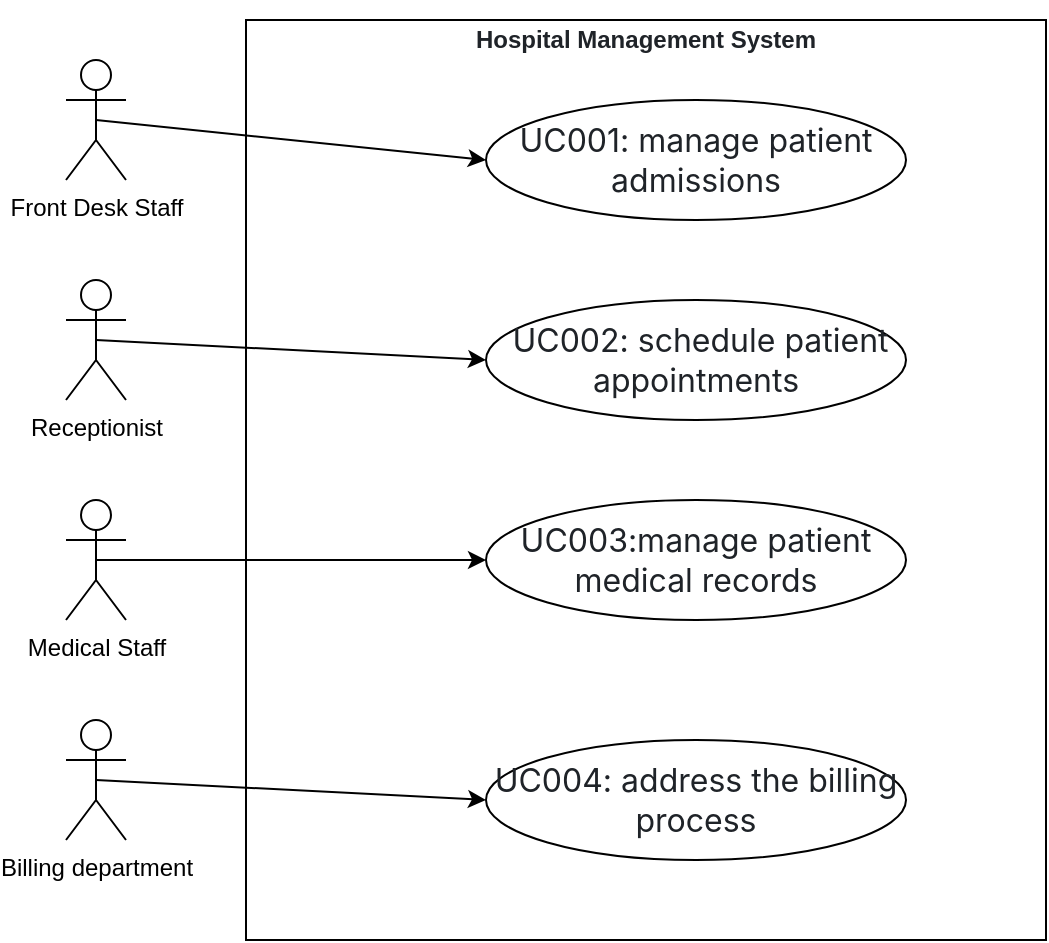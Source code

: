 <mxfile>
    <diagram id="95lxPunTrV--z7ls1wEO" name="Page-1">
        <mxGraphModel dx="810" dy="568" grid="1" gridSize="10" guides="1" tooltips="1" connect="1" arrows="1" fold="1" page="1" pageScale="1" pageWidth="827" pageHeight="1169" background="#ffffff" math="0" shadow="0">
            <root>
                <mxCell id="0"/>
                <mxCell id="1" parent="0"/>
                <mxCell id="16" style="edgeStyle=none;html=1;exitX=0.5;exitY=0.5;exitDx=0;exitDy=0;exitPerimeter=0;entryX=0;entryY=0.5;entryDx=0;entryDy=0;fontColor=#1F2328;strokeColor=#000000;" edge="1" parent="1" source="2" target="10">
                    <mxGeometry relative="1" as="geometry"/>
                </mxCell>
                <mxCell id="2" value="&lt;font color=&quot;#000000&quot;&gt;Front Desk Staff&lt;/font&gt;" style="shape=umlActor;html=1;verticalLabelPosition=bottom;verticalAlign=top;align=center;strokeColor=#000000;fillColor=none;" vertex="1" parent="1">
                    <mxGeometry x="190" y="70" width="30" height="60" as="geometry"/>
                </mxCell>
                <mxCell id="17" style="edgeStyle=none;html=1;exitX=0.5;exitY=0.5;exitDx=0;exitDy=0;exitPerimeter=0;entryX=0;entryY=0.5;entryDx=0;entryDy=0;strokeColor=#000000;fontColor=#1F2328;" edge="1" parent="1" source="3" target="13">
                    <mxGeometry relative="1" as="geometry"/>
                </mxCell>
                <mxCell id="3" value="&lt;font color=&quot;#000000&quot;&gt;Receptionist&lt;/font&gt;" style="shape=umlActor;html=1;verticalLabelPosition=bottom;verticalAlign=top;align=center;fillColor=none;strokeColor=#000000;" vertex="1" parent="1">
                    <mxGeometry x="190" y="180" width="30" height="60" as="geometry"/>
                </mxCell>
                <mxCell id="18" style="edgeStyle=none;html=1;exitX=0.5;exitY=0.5;exitDx=0;exitDy=0;exitPerimeter=0;entryX=0;entryY=0.5;entryDx=0;entryDy=0;strokeColor=#000000;fontColor=#1F2328;" edge="1" parent="1" source="8" target="14">
                    <mxGeometry relative="1" as="geometry"/>
                </mxCell>
                <mxCell id="8" value="&lt;font color=&quot;#000000&quot;&gt;Medical Staff&lt;/font&gt;" style="shape=umlActor;html=1;verticalLabelPosition=bottom;verticalAlign=top;align=center;fillColor=none;strokeColor=#000000;" vertex="1" parent="1">
                    <mxGeometry x="190" y="290" width="30" height="60" as="geometry"/>
                </mxCell>
                <mxCell id="19" style="edgeStyle=none;html=1;exitX=0.5;exitY=0.5;exitDx=0;exitDy=0;exitPerimeter=0;entryX=0;entryY=0.5;entryDx=0;entryDy=0;strokeColor=#000000;fontColor=#1F2328;" edge="1" parent="1" source="9" target="15">
                    <mxGeometry relative="1" as="geometry"/>
                </mxCell>
                <mxCell id="9" value="&lt;font color=&quot;#000000&quot;&gt;Billing department&lt;/font&gt;" style="shape=umlActor;html=1;verticalLabelPosition=bottom;verticalAlign=top;align=center;fillColor=none;strokeColor=#000000;" vertex="1" parent="1">
                    <mxGeometry x="190" y="400" width="30" height="60" as="geometry"/>
                </mxCell>
                <mxCell id="11" value="" style="whiteSpace=wrap;html=1;strokeColor=#000000;fontColor=#000000;fillColor=none;" vertex="1" parent="1">
                    <mxGeometry x="280" y="50" width="400" height="460" as="geometry"/>
                </mxCell>
                <mxCell id="10" value="&lt;span style=&quot;font-family: -apple-system, BlinkMacSystemFont, &amp;quot;Segoe UI&amp;quot;, &amp;quot;Noto Sans&amp;quot;, Helvetica, Arial, sans-serif, &amp;quot;Apple Color Emoji&amp;quot;, &amp;quot;Segoe UI Emoji&amp;quot;; font-size: 16px; text-align: start;&quot;&gt;&lt;font style=&quot;&quot; color=&quot;#1f2328&quot;&gt;UC001: manage patient admissions&lt;/font&gt;&lt;/span&gt;" style="ellipse;whiteSpace=wrap;html=1;fillColor=none;strokeColor=#000000;" vertex="1" parent="1">
                    <mxGeometry x="400" y="90" width="210" height="60" as="geometry"/>
                </mxCell>
                <mxCell id="12" value="&lt;b&gt;Hospital Management System&lt;/b&gt;" style="text;strokeColor=none;align=center;fillColor=none;html=1;verticalAlign=middle;whiteSpace=wrap;rounded=0;labelBackgroundColor=none;fontColor=#1F2328;" vertex="1" parent="1">
                    <mxGeometry x="375" y="40" width="210" height="40" as="geometry"/>
                </mxCell>
                <mxCell id="13" value="&lt;span style=&quot;color: rgb(31, 35, 40); font-family: -apple-system, BlinkMacSystemFont, &amp;quot;Segoe UI&amp;quot;, &amp;quot;Noto Sans&amp;quot;, Helvetica, Arial, sans-serif, &amp;quot;Apple Color Emoji&amp;quot;, &amp;quot;Segoe UI Emoji&amp;quot;; font-size: 16px; text-align: start;&quot;&gt;&amp;nbsp;UC002: schedule patient appointments&lt;/span&gt;" style="ellipse;whiteSpace=wrap;html=1;fillColor=none;strokeColor=#000000;" vertex="1" parent="1">
                    <mxGeometry x="400" y="190" width="210" height="60" as="geometry"/>
                </mxCell>
                <mxCell id="14" value="&lt;span style=&quot;color: rgb(31, 35, 40); font-family: -apple-system, BlinkMacSystemFont, &amp;quot;Segoe UI&amp;quot;, &amp;quot;Noto Sans&amp;quot;, Helvetica, Arial, sans-serif, &amp;quot;Apple Color Emoji&amp;quot;, &amp;quot;Segoe UI Emoji&amp;quot;; font-size: 16px; text-align: start;&quot;&gt;UC003:manage patient medical records&lt;/span&gt;" style="ellipse;whiteSpace=wrap;html=1;fillColor=none;strokeColor=#000000;" vertex="1" parent="1">
                    <mxGeometry x="400" y="290" width="210" height="60" as="geometry"/>
                </mxCell>
                <mxCell id="15" value="&lt;span style=&quot;color: rgb(31, 35, 40); font-family: -apple-system, BlinkMacSystemFont, &amp;quot;Segoe UI&amp;quot;, &amp;quot;Noto Sans&amp;quot;, Helvetica, Arial, sans-serif, &amp;quot;Apple Color Emoji&amp;quot;, &amp;quot;Segoe UI Emoji&amp;quot;; font-size: 16px; text-align: start;&quot;&gt;UC004: address the billing process&lt;/span&gt;" style="ellipse;whiteSpace=wrap;html=1;fillColor=none;strokeColor=#000000;" vertex="1" parent="1">
                    <mxGeometry x="400" y="410" width="210" height="60" as="geometry"/>
                </mxCell>
            </root>
        </mxGraphModel>
    </diagram>
</mxfile>
